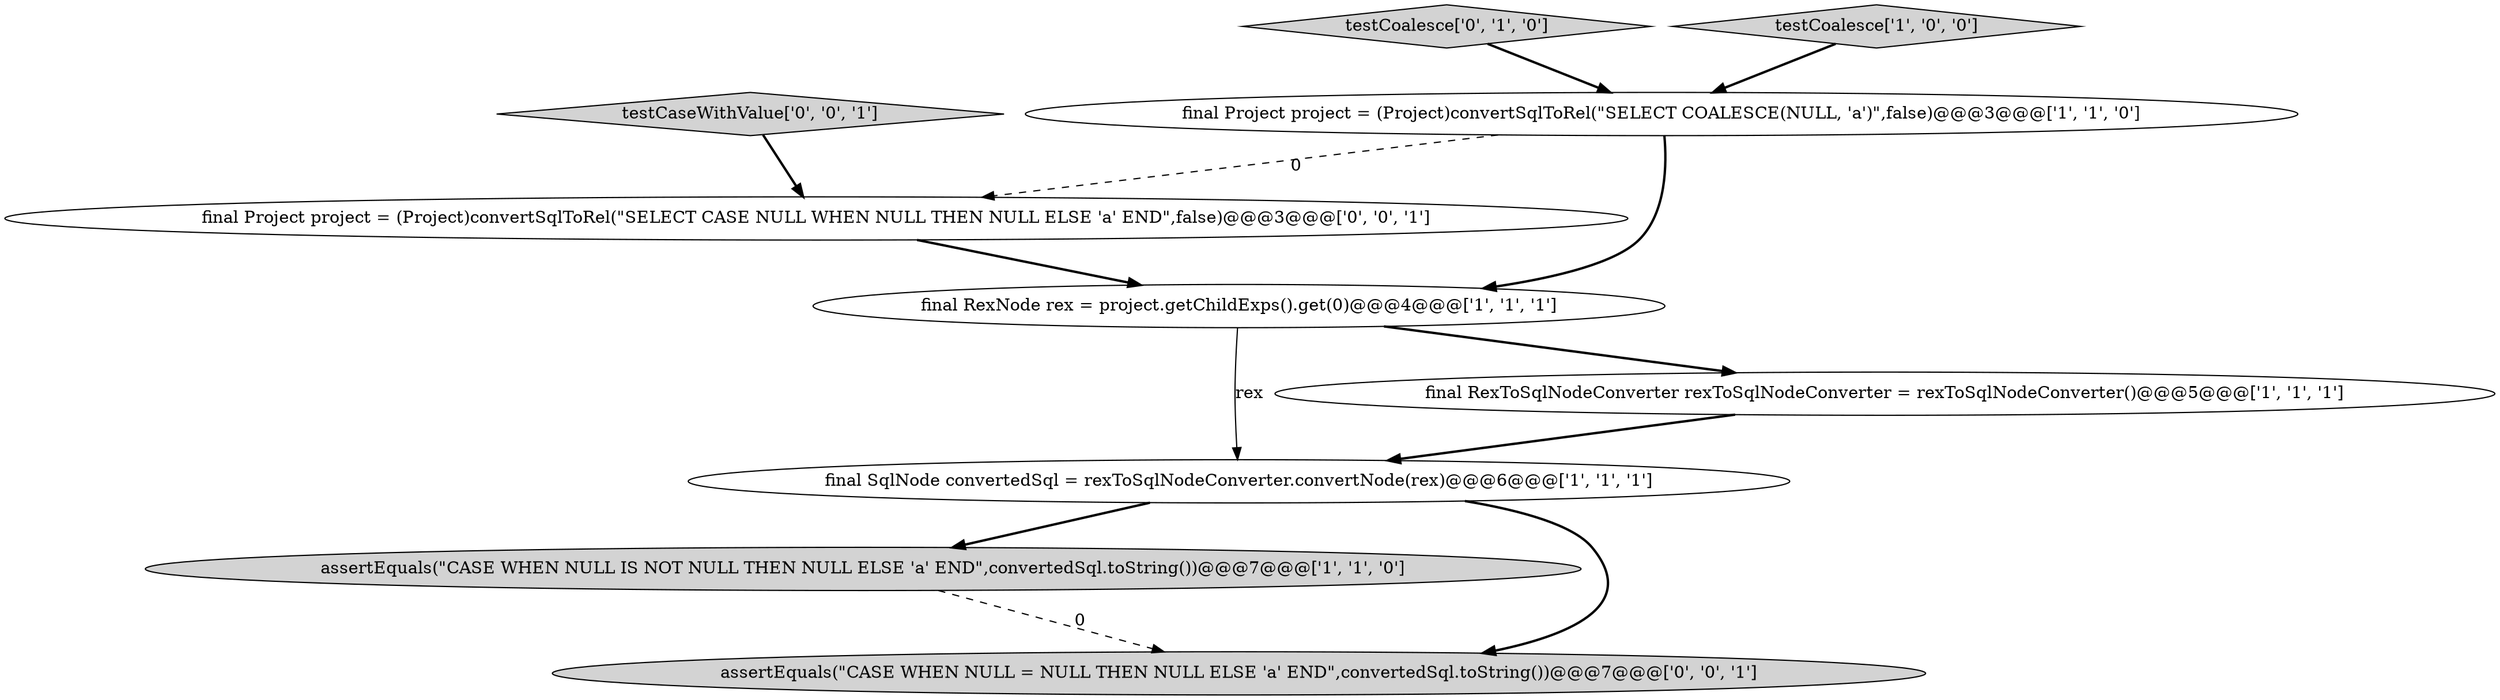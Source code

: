 digraph {
5 [style = filled, label = "final Project project = (Project)convertSqlToRel(\"SELECT COALESCE(NULL, 'a')\",false)@@@3@@@['1', '1', '0']", fillcolor = white, shape = ellipse image = "AAA0AAABBB1BBB"];
6 [style = filled, label = "testCoalesce['0', '1', '0']", fillcolor = lightgray, shape = diamond image = "AAA0AAABBB2BBB"];
3 [style = filled, label = "testCoalesce['1', '0', '0']", fillcolor = lightgray, shape = diamond image = "AAA0AAABBB1BBB"];
2 [style = filled, label = "final SqlNode convertedSql = rexToSqlNodeConverter.convertNode(rex)@@@6@@@['1', '1', '1']", fillcolor = white, shape = ellipse image = "AAA0AAABBB1BBB"];
4 [style = filled, label = "assertEquals(\"CASE WHEN NULL IS NOT NULL THEN NULL ELSE 'a' END\",convertedSql.toString())@@@7@@@['1', '1', '0']", fillcolor = lightgray, shape = ellipse image = "AAA0AAABBB1BBB"];
1 [style = filled, label = "final RexNode rex = project.getChildExps().get(0)@@@4@@@['1', '1', '1']", fillcolor = white, shape = ellipse image = "AAA0AAABBB1BBB"];
7 [style = filled, label = "testCaseWithValue['0', '0', '1']", fillcolor = lightgray, shape = diamond image = "AAA0AAABBB3BBB"];
8 [style = filled, label = "assertEquals(\"CASE WHEN NULL = NULL THEN NULL ELSE 'a' END\",convertedSql.toString())@@@7@@@['0', '0', '1']", fillcolor = lightgray, shape = ellipse image = "AAA0AAABBB3BBB"];
9 [style = filled, label = "final Project project = (Project)convertSqlToRel(\"SELECT CASE NULL WHEN NULL THEN NULL ELSE 'a' END\",false)@@@3@@@['0', '0', '1']", fillcolor = white, shape = ellipse image = "AAA0AAABBB3BBB"];
0 [style = filled, label = "final RexToSqlNodeConverter rexToSqlNodeConverter = rexToSqlNodeConverter()@@@5@@@['1', '1', '1']", fillcolor = white, shape = ellipse image = "AAA0AAABBB1BBB"];
7->9 [style = bold, label=""];
5->1 [style = bold, label=""];
6->5 [style = bold, label=""];
5->9 [style = dashed, label="0"];
3->5 [style = bold, label=""];
1->0 [style = bold, label=""];
4->8 [style = dashed, label="0"];
9->1 [style = bold, label=""];
1->2 [style = solid, label="rex"];
2->4 [style = bold, label=""];
2->8 [style = bold, label=""];
0->2 [style = bold, label=""];
}
